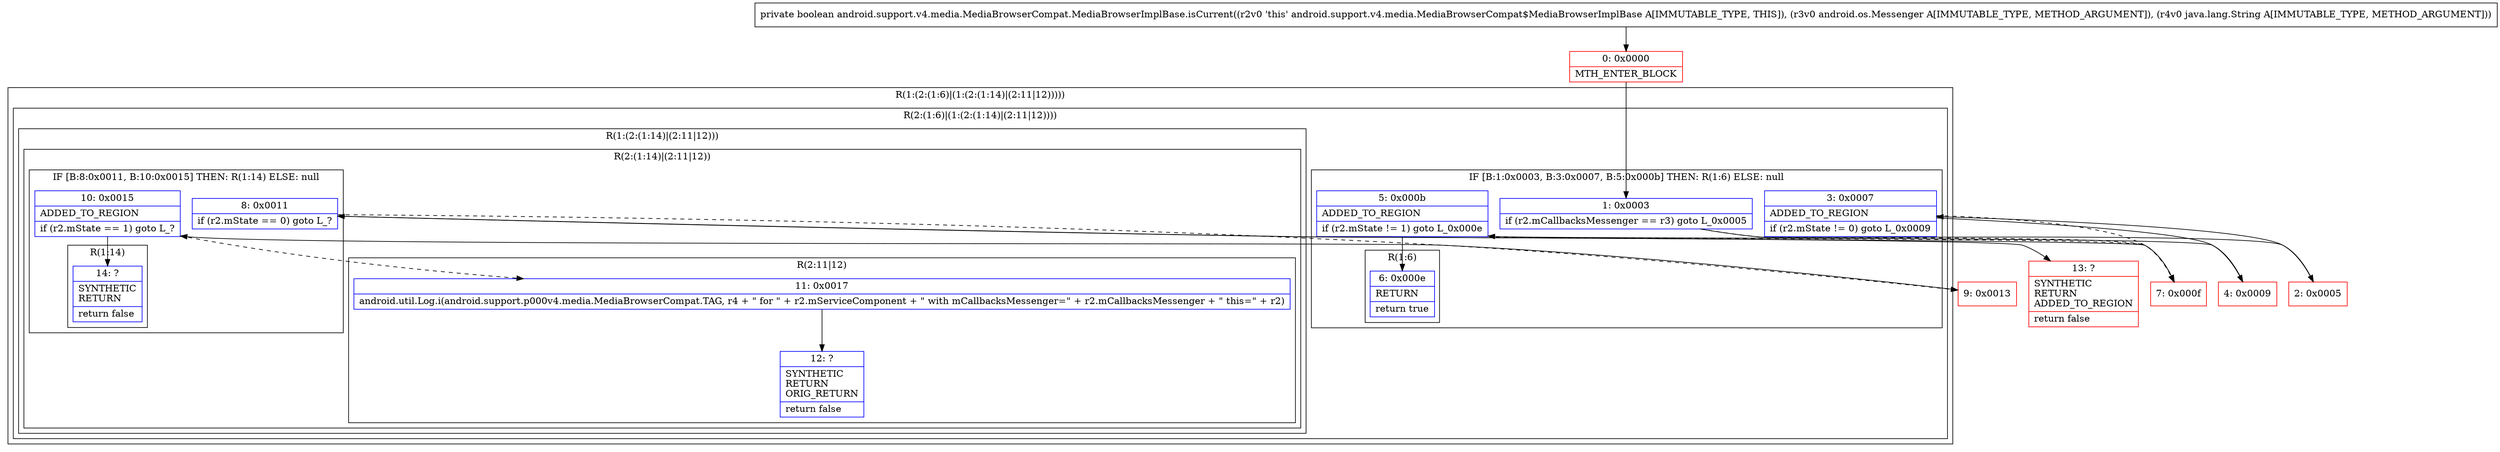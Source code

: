 digraph "CFG forandroid.support.v4.media.MediaBrowserCompat.MediaBrowserImplBase.isCurrent(Landroid\/os\/Messenger;Ljava\/lang\/String;)Z" {
subgraph cluster_Region_214641803 {
label = "R(1:(2:(1:6)|(1:(2:(1:14)|(2:11|12)))))";
node [shape=record,color=blue];
subgraph cluster_Region_1246140533 {
label = "R(2:(1:6)|(1:(2:(1:14)|(2:11|12))))";
node [shape=record,color=blue];
subgraph cluster_IfRegion_1706551662 {
label = "IF [B:1:0x0003, B:3:0x0007, B:5:0x000b] THEN: R(1:6) ELSE: null";
node [shape=record,color=blue];
Node_1 [shape=record,label="{1\:\ 0x0003|if (r2.mCallbacksMessenger == r3) goto L_0x0005\l}"];
Node_3 [shape=record,label="{3\:\ 0x0007|ADDED_TO_REGION\l|if (r2.mState != 0) goto L_0x0009\l}"];
Node_5 [shape=record,label="{5\:\ 0x000b|ADDED_TO_REGION\l|if (r2.mState != 1) goto L_0x000e\l}"];
subgraph cluster_Region_1663912825 {
label = "R(1:6)";
node [shape=record,color=blue];
Node_6 [shape=record,label="{6\:\ 0x000e|RETURN\l|return true\l}"];
}
}
subgraph cluster_Region_911711459 {
label = "R(1:(2:(1:14)|(2:11|12)))";
node [shape=record,color=blue];
subgraph cluster_Region_1210859372 {
label = "R(2:(1:14)|(2:11|12))";
node [shape=record,color=blue];
subgraph cluster_IfRegion_311055262 {
label = "IF [B:8:0x0011, B:10:0x0015] THEN: R(1:14) ELSE: null";
node [shape=record,color=blue];
Node_8 [shape=record,label="{8\:\ 0x0011|if (r2.mState == 0) goto L_?\l}"];
Node_10 [shape=record,label="{10\:\ 0x0015|ADDED_TO_REGION\l|if (r2.mState == 1) goto L_?\l}"];
subgraph cluster_Region_469083189 {
label = "R(1:14)";
node [shape=record,color=blue];
Node_14 [shape=record,label="{14\:\ ?|SYNTHETIC\lRETURN\l|return false\l}"];
}
}
subgraph cluster_Region_290427692 {
label = "R(2:11|12)";
node [shape=record,color=blue];
Node_11 [shape=record,label="{11\:\ 0x0017|android.util.Log.i(android.support.p000v4.media.MediaBrowserCompat.TAG, r4 + \" for \" + r2.mServiceComponent + \" with mCallbacksMessenger=\" + r2.mCallbacksMessenger + \" this=\" + r2)\l}"];
Node_12 [shape=record,label="{12\:\ ?|SYNTHETIC\lRETURN\lORIG_RETURN\l|return false\l}"];
}
}
}
}
}
Node_0 [shape=record,color=red,label="{0\:\ 0x0000|MTH_ENTER_BLOCK\l}"];
Node_2 [shape=record,color=red,label="{2\:\ 0x0005}"];
Node_4 [shape=record,color=red,label="{4\:\ 0x0009}"];
Node_7 [shape=record,color=red,label="{7\:\ 0x000f}"];
Node_9 [shape=record,color=red,label="{9\:\ 0x0013}"];
Node_13 [shape=record,color=red,label="{13\:\ ?|SYNTHETIC\lRETURN\lADDED_TO_REGION\l|return false\l}"];
MethodNode[shape=record,label="{private boolean android.support.v4.media.MediaBrowserCompat.MediaBrowserImplBase.isCurrent((r2v0 'this' android.support.v4.media.MediaBrowserCompat$MediaBrowserImplBase A[IMMUTABLE_TYPE, THIS]), (r3v0 android.os.Messenger A[IMMUTABLE_TYPE, METHOD_ARGUMENT]), (r4v0 java.lang.String A[IMMUTABLE_TYPE, METHOD_ARGUMENT])) }"];
MethodNode -> Node_0;
Node_1 -> Node_2;
Node_1 -> Node_7[style=dashed];
Node_3 -> Node_4;
Node_3 -> Node_7[style=dashed];
Node_5 -> Node_6;
Node_5 -> Node_7[style=dashed];
Node_8 -> Node_9[style=dashed];
Node_8 -> Node_13;
Node_10 -> Node_11[style=dashed];
Node_10 -> Node_14;
Node_11 -> Node_12;
Node_0 -> Node_1;
Node_2 -> Node_3;
Node_4 -> Node_5;
Node_7 -> Node_8;
Node_9 -> Node_10;
}


